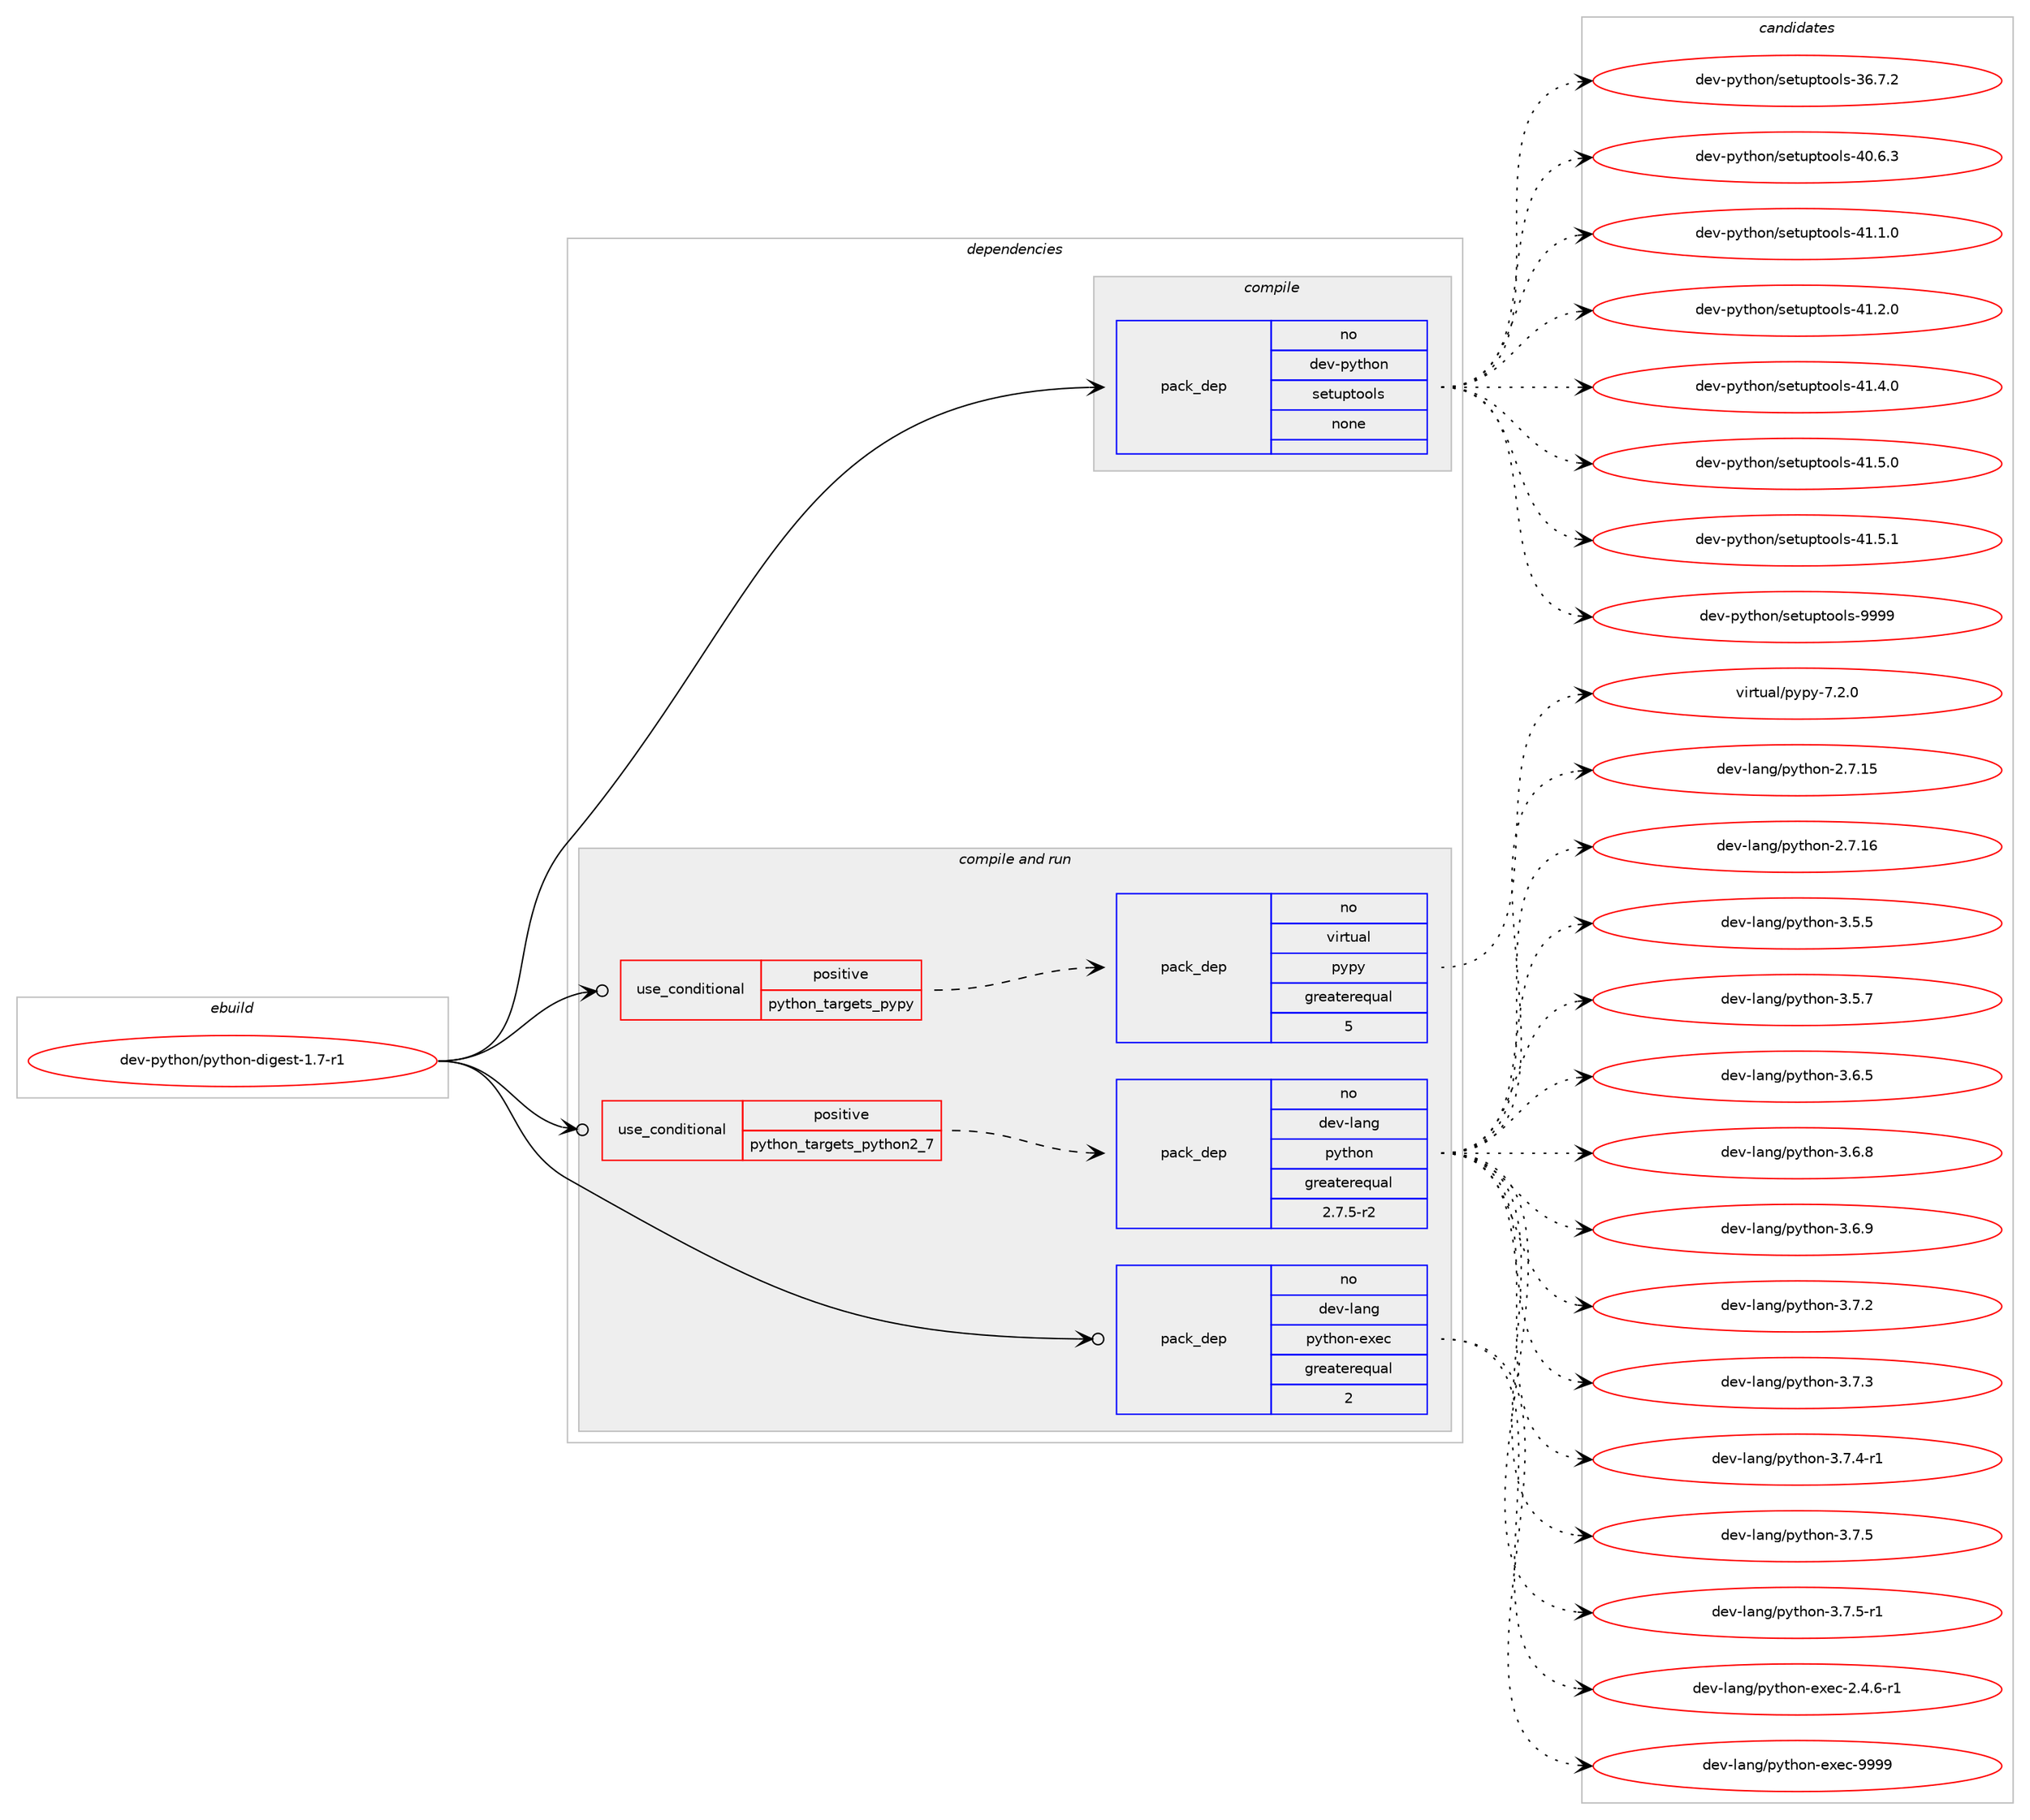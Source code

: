 digraph prolog {

# *************
# Graph options
# *************

newrank=true;
concentrate=true;
compound=true;
graph [rankdir=LR,fontname=Helvetica,fontsize=10,ranksep=1.5];#, ranksep=2.5, nodesep=0.2];
edge  [arrowhead=vee];
node  [fontname=Helvetica,fontsize=10];

# **********
# The ebuild
# **********

subgraph cluster_leftcol {
color=gray;
rank=same;
label=<<i>ebuild</i>>;
id [label="dev-python/python-digest-1.7-r1", color=red, width=4, href="../dev-python/python-digest-1.7-r1.svg"];
}

# ****************
# The dependencies
# ****************

subgraph cluster_midcol {
color=gray;
label=<<i>dependencies</i>>;
subgraph cluster_compile {
fillcolor="#eeeeee";
style=filled;
label=<<i>compile</i>>;
subgraph pack471449 {
dependency630763 [label=<<TABLE BORDER="0" CELLBORDER="1" CELLSPACING="0" CELLPADDING="4" WIDTH="220"><TR><TD ROWSPAN="6" CELLPADDING="30">pack_dep</TD></TR><TR><TD WIDTH="110">no</TD></TR><TR><TD>dev-python</TD></TR><TR><TD>setuptools</TD></TR><TR><TD>none</TD></TR><TR><TD></TD></TR></TABLE>>, shape=none, color=blue];
}
id:e -> dependency630763:w [weight=20,style="solid",arrowhead="vee"];
}
subgraph cluster_compileandrun {
fillcolor="#eeeeee";
style=filled;
label=<<i>compile and run</i>>;
subgraph cond147443 {
dependency630764 [label=<<TABLE BORDER="0" CELLBORDER="1" CELLSPACING="0" CELLPADDING="4"><TR><TD ROWSPAN="3" CELLPADDING="10">use_conditional</TD></TR><TR><TD>positive</TD></TR><TR><TD>python_targets_pypy</TD></TR></TABLE>>, shape=none, color=red];
subgraph pack471450 {
dependency630765 [label=<<TABLE BORDER="0" CELLBORDER="1" CELLSPACING="0" CELLPADDING="4" WIDTH="220"><TR><TD ROWSPAN="6" CELLPADDING="30">pack_dep</TD></TR><TR><TD WIDTH="110">no</TD></TR><TR><TD>virtual</TD></TR><TR><TD>pypy</TD></TR><TR><TD>greaterequal</TD></TR><TR><TD>5</TD></TR></TABLE>>, shape=none, color=blue];
}
dependency630764:e -> dependency630765:w [weight=20,style="dashed",arrowhead="vee"];
}
id:e -> dependency630764:w [weight=20,style="solid",arrowhead="odotvee"];
subgraph cond147444 {
dependency630766 [label=<<TABLE BORDER="0" CELLBORDER="1" CELLSPACING="0" CELLPADDING="4"><TR><TD ROWSPAN="3" CELLPADDING="10">use_conditional</TD></TR><TR><TD>positive</TD></TR><TR><TD>python_targets_python2_7</TD></TR></TABLE>>, shape=none, color=red];
subgraph pack471451 {
dependency630767 [label=<<TABLE BORDER="0" CELLBORDER="1" CELLSPACING="0" CELLPADDING="4" WIDTH="220"><TR><TD ROWSPAN="6" CELLPADDING="30">pack_dep</TD></TR><TR><TD WIDTH="110">no</TD></TR><TR><TD>dev-lang</TD></TR><TR><TD>python</TD></TR><TR><TD>greaterequal</TD></TR><TR><TD>2.7.5-r2</TD></TR></TABLE>>, shape=none, color=blue];
}
dependency630766:e -> dependency630767:w [weight=20,style="dashed",arrowhead="vee"];
}
id:e -> dependency630766:w [weight=20,style="solid",arrowhead="odotvee"];
subgraph pack471452 {
dependency630768 [label=<<TABLE BORDER="0" CELLBORDER="1" CELLSPACING="0" CELLPADDING="4" WIDTH="220"><TR><TD ROWSPAN="6" CELLPADDING="30">pack_dep</TD></TR><TR><TD WIDTH="110">no</TD></TR><TR><TD>dev-lang</TD></TR><TR><TD>python-exec</TD></TR><TR><TD>greaterequal</TD></TR><TR><TD>2</TD></TR></TABLE>>, shape=none, color=blue];
}
id:e -> dependency630768:w [weight=20,style="solid",arrowhead="odotvee"];
}
subgraph cluster_run {
fillcolor="#eeeeee";
style=filled;
label=<<i>run</i>>;
}
}

# **************
# The candidates
# **************

subgraph cluster_choices {
rank=same;
color=gray;
label=<<i>candidates</i>>;

subgraph choice471449 {
color=black;
nodesep=1;
choice100101118451121211161041111104711510111611711211611111110811545515446554650 [label="dev-python/setuptools-36.7.2", color=red, width=4,href="../dev-python/setuptools-36.7.2.svg"];
choice100101118451121211161041111104711510111611711211611111110811545524846544651 [label="dev-python/setuptools-40.6.3", color=red, width=4,href="../dev-python/setuptools-40.6.3.svg"];
choice100101118451121211161041111104711510111611711211611111110811545524946494648 [label="dev-python/setuptools-41.1.0", color=red, width=4,href="../dev-python/setuptools-41.1.0.svg"];
choice100101118451121211161041111104711510111611711211611111110811545524946504648 [label="dev-python/setuptools-41.2.0", color=red, width=4,href="../dev-python/setuptools-41.2.0.svg"];
choice100101118451121211161041111104711510111611711211611111110811545524946524648 [label="dev-python/setuptools-41.4.0", color=red, width=4,href="../dev-python/setuptools-41.4.0.svg"];
choice100101118451121211161041111104711510111611711211611111110811545524946534648 [label="dev-python/setuptools-41.5.0", color=red, width=4,href="../dev-python/setuptools-41.5.0.svg"];
choice100101118451121211161041111104711510111611711211611111110811545524946534649 [label="dev-python/setuptools-41.5.1", color=red, width=4,href="../dev-python/setuptools-41.5.1.svg"];
choice10010111845112121116104111110471151011161171121161111111081154557575757 [label="dev-python/setuptools-9999", color=red, width=4,href="../dev-python/setuptools-9999.svg"];
dependency630763:e -> choice100101118451121211161041111104711510111611711211611111110811545515446554650:w [style=dotted,weight="100"];
dependency630763:e -> choice100101118451121211161041111104711510111611711211611111110811545524846544651:w [style=dotted,weight="100"];
dependency630763:e -> choice100101118451121211161041111104711510111611711211611111110811545524946494648:w [style=dotted,weight="100"];
dependency630763:e -> choice100101118451121211161041111104711510111611711211611111110811545524946504648:w [style=dotted,weight="100"];
dependency630763:e -> choice100101118451121211161041111104711510111611711211611111110811545524946524648:w [style=dotted,weight="100"];
dependency630763:e -> choice100101118451121211161041111104711510111611711211611111110811545524946534648:w [style=dotted,weight="100"];
dependency630763:e -> choice100101118451121211161041111104711510111611711211611111110811545524946534649:w [style=dotted,weight="100"];
dependency630763:e -> choice10010111845112121116104111110471151011161171121161111111081154557575757:w [style=dotted,weight="100"];
}
subgraph choice471450 {
color=black;
nodesep=1;
choice1181051141161179710847112121112121455546504648 [label="virtual/pypy-7.2.0", color=red, width=4,href="../virtual/pypy-7.2.0.svg"];
dependency630765:e -> choice1181051141161179710847112121112121455546504648:w [style=dotted,weight="100"];
}
subgraph choice471451 {
color=black;
nodesep=1;
choice10010111845108971101034711212111610411111045504655464953 [label="dev-lang/python-2.7.15", color=red, width=4,href="../dev-lang/python-2.7.15.svg"];
choice10010111845108971101034711212111610411111045504655464954 [label="dev-lang/python-2.7.16", color=red, width=4,href="../dev-lang/python-2.7.16.svg"];
choice100101118451089711010347112121116104111110455146534653 [label="dev-lang/python-3.5.5", color=red, width=4,href="../dev-lang/python-3.5.5.svg"];
choice100101118451089711010347112121116104111110455146534655 [label="dev-lang/python-3.5.7", color=red, width=4,href="../dev-lang/python-3.5.7.svg"];
choice100101118451089711010347112121116104111110455146544653 [label="dev-lang/python-3.6.5", color=red, width=4,href="../dev-lang/python-3.6.5.svg"];
choice100101118451089711010347112121116104111110455146544656 [label="dev-lang/python-3.6.8", color=red, width=4,href="../dev-lang/python-3.6.8.svg"];
choice100101118451089711010347112121116104111110455146544657 [label="dev-lang/python-3.6.9", color=red, width=4,href="../dev-lang/python-3.6.9.svg"];
choice100101118451089711010347112121116104111110455146554650 [label="dev-lang/python-3.7.2", color=red, width=4,href="../dev-lang/python-3.7.2.svg"];
choice100101118451089711010347112121116104111110455146554651 [label="dev-lang/python-3.7.3", color=red, width=4,href="../dev-lang/python-3.7.3.svg"];
choice1001011184510897110103471121211161041111104551465546524511449 [label="dev-lang/python-3.7.4-r1", color=red, width=4,href="../dev-lang/python-3.7.4-r1.svg"];
choice100101118451089711010347112121116104111110455146554653 [label="dev-lang/python-3.7.5", color=red, width=4,href="../dev-lang/python-3.7.5.svg"];
choice1001011184510897110103471121211161041111104551465546534511449 [label="dev-lang/python-3.7.5-r1", color=red, width=4,href="../dev-lang/python-3.7.5-r1.svg"];
dependency630767:e -> choice10010111845108971101034711212111610411111045504655464953:w [style=dotted,weight="100"];
dependency630767:e -> choice10010111845108971101034711212111610411111045504655464954:w [style=dotted,weight="100"];
dependency630767:e -> choice100101118451089711010347112121116104111110455146534653:w [style=dotted,weight="100"];
dependency630767:e -> choice100101118451089711010347112121116104111110455146534655:w [style=dotted,weight="100"];
dependency630767:e -> choice100101118451089711010347112121116104111110455146544653:w [style=dotted,weight="100"];
dependency630767:e -> choice100101118451089711010347112121116104111110455146544656:w [style=dotted,weight="100"];
dependency630767:e -> choice100101118451089711010347112121116104111110455146544657:w [style=dotted,weight="100"];
dependency630767:e -> choice100101118451089711010347112121116104111110455146554650:w [style=dotted,weight="100"];
dependency630767:e -> choice100101118451089711010347112121116104111110455146554651:w [style=dotted,weight="100"];
dependency630767:e -> choice1001011184510897110103471121211161041111104551465546524511449:w [style=dotted,weight="100"];
dependency630767:e -> choice100101118451089711010347112121116104111110455146554653:w [style=dotted,weight="100"];
dependency630767:e -> choice1001011184510897110103471121211161041111104551465546534511449:w [style=dotted,weight="100"];
}
subgraph choice471452 {
color=black;
nodesep=1;
choice10010111845108971101034711212111610411111045101120101994550465246544511449 [label="dev-lang/python-exec-2.4.6-r1", color=red, width=4,href="../dev-lang/python-exec-2.4.6-r1.svg"];
choice10010111845108971101034711212111610411111045101120101994557575757 [label="dev-lang/python-exec-9999", color=red, width=4,href="../dev-lang/python-exec-9999.svg"];
dependency630768:e -> choice10010111845108971101034711212111610411111045101120101994550465246544511449:w [style=dotted,weight="100"];
dependency630768:e -> choice10010111845108971101034711212111610411111045101120101994557575757:w [style=dotted,weight="100"];
}
}

}
